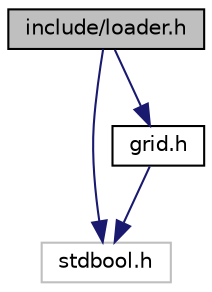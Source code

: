 digraph "include/loader.h"
{
  edge [fontname="Helvetica",fontsize="10",labelfontname="Helvetica",labelfontsize="10"];
  node [fontname="Helvetica",fontsize="10",shape=record];
  Node1 [label="include/loader.h",height=0.2,width=0.4,color="black", fillcolor="grey75", style="filled" fontcolor="black"];
  Node1 -> Node2 [color="midnightblue",fontsize="10",style="solid",fontname="Helvetica"];
  Node2 [label="stdbool.h",height=0.2,width=0.4,color="grey75", fillcolor="white", style="filled"];
  Node1 -> Node3 [color="midnightblue",fontsize="10",style="solid",fontname="Helvetica"];
  Node3 [label="grid.h",height=0.2,width=0.4,color="black", fillcolor="white", style="filled",URL="$grid_8h.html",tooltip="Simple definition of Cell and Grid. "];
  Node3 -> Node2 [color="midnightblue",fontsize="10",style="solid",fontname="Helvetica"];
}
